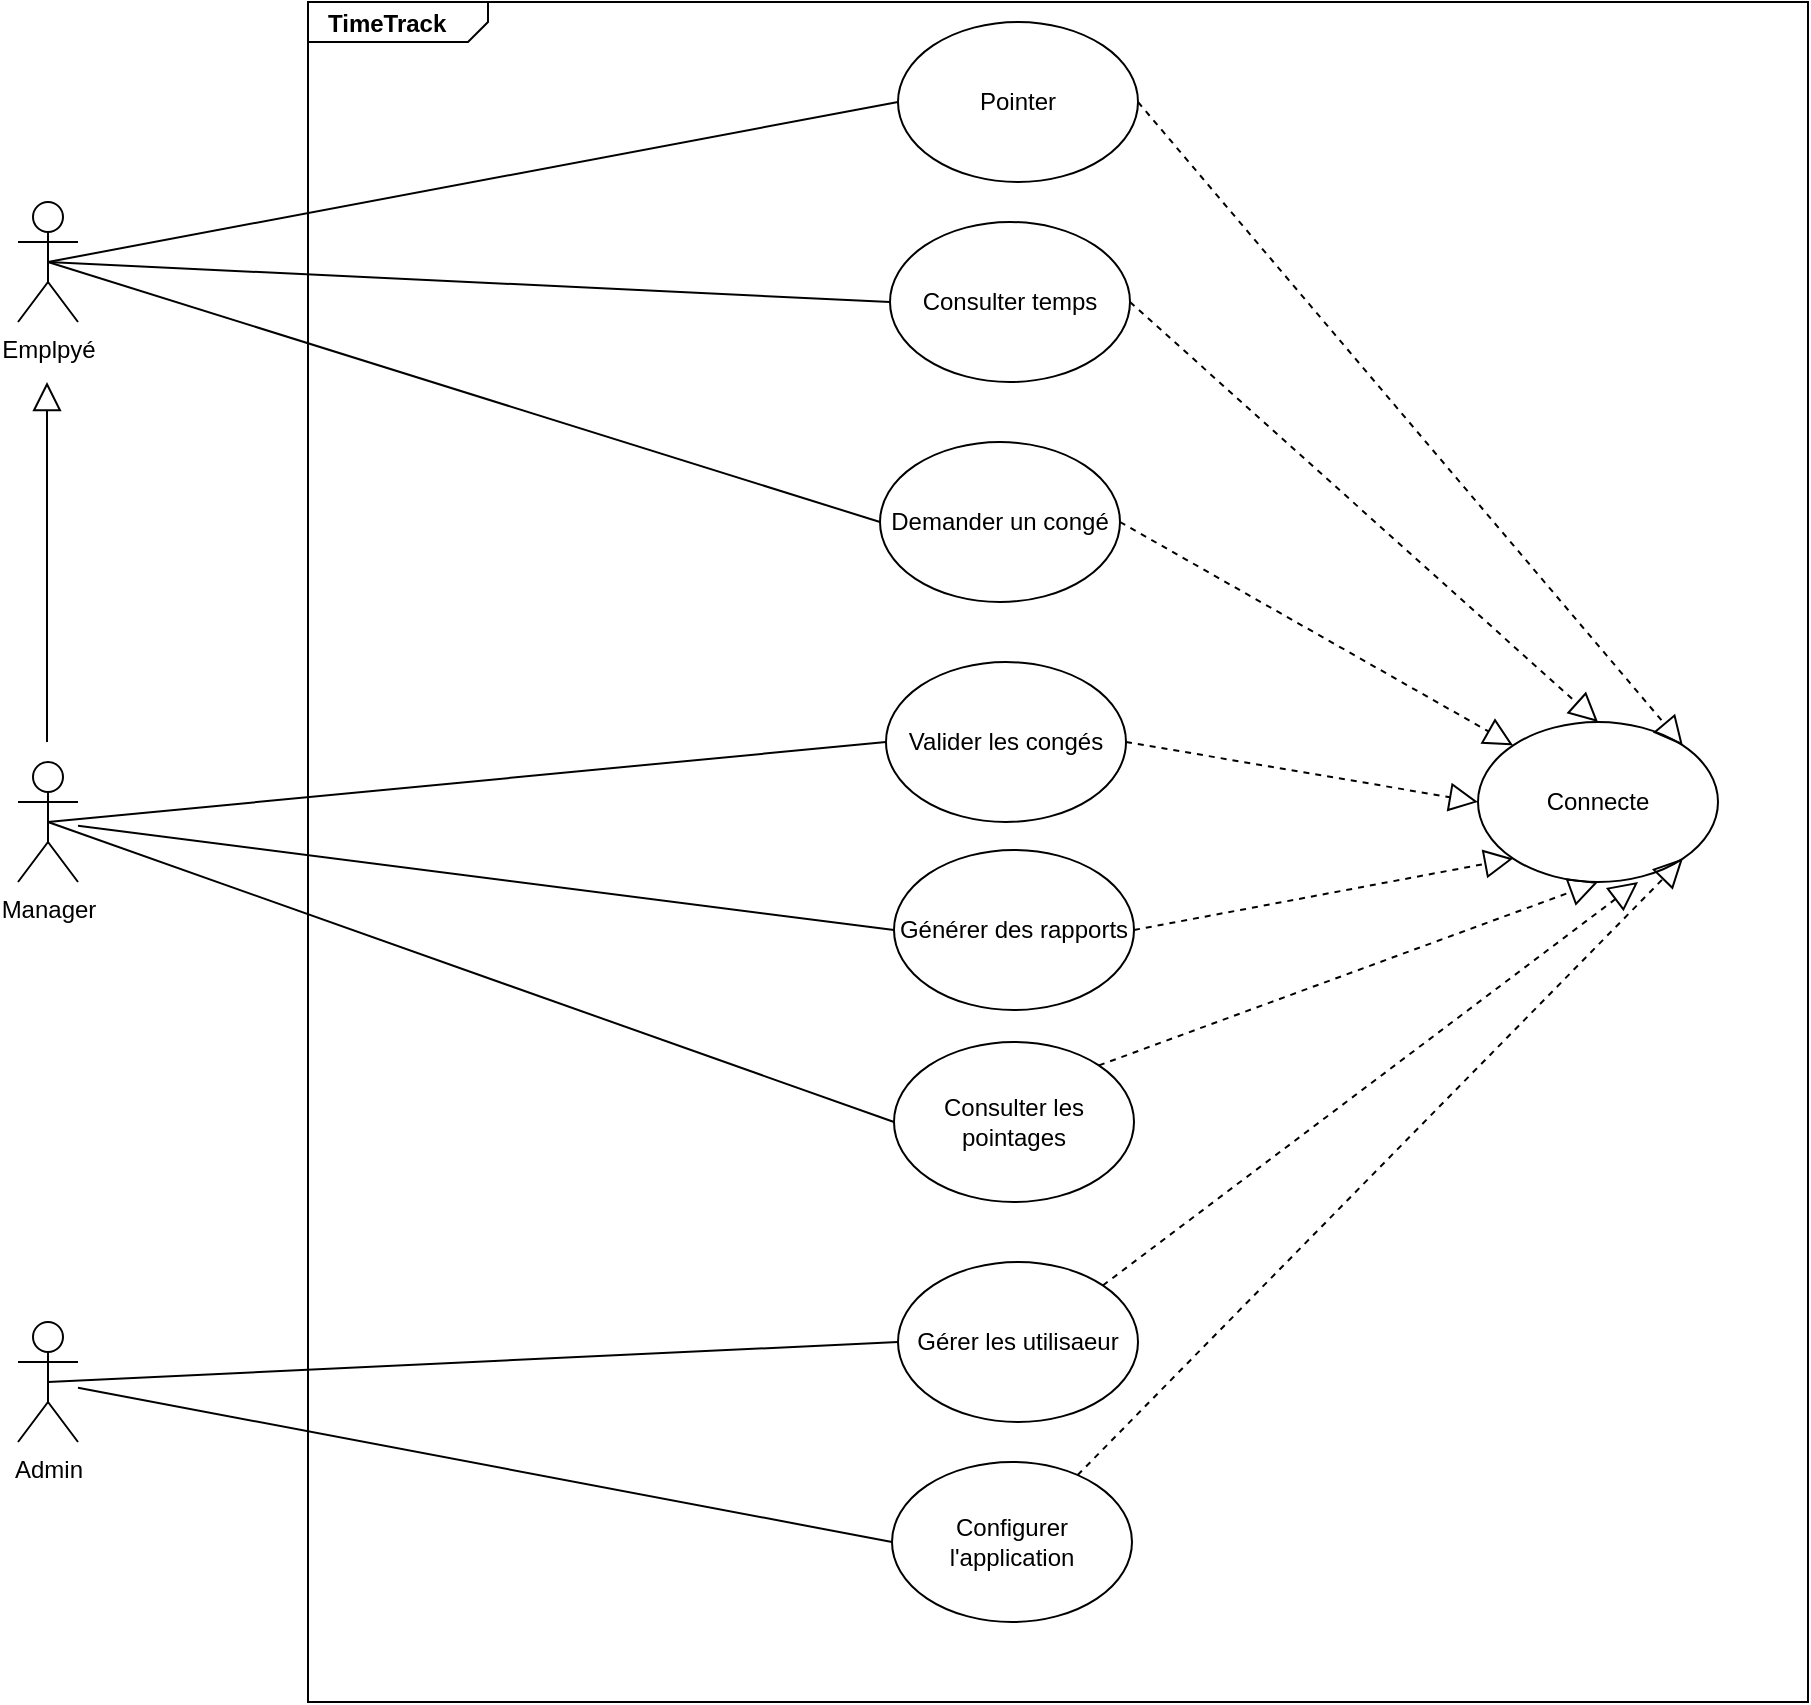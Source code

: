 <mxfile version="20.3.0" type="device" pages="4"><diagram id="vjiPyoaeneMyt9vW1hoe" name="USE CASE"><mxGraphModel dx="1022" dy="1225" grid="1" gridSize="10" guides="1" tooltips="1" connect="1" arrows="1" fold="1" page="1" pageScale="1" pageWidth="827" pageHeight="1169" math="0" shadow="0"><root><mxCell id="0"/><mxCell id="1" parent="0"/><mxCell id="97TztWOHQcKcEhpWSRUz-1" value="Admin" style="shape=umlActor;verticalLabelPosition=bottom;verticalAlign=top;html=1;outlineConnect=0;" parent="1" vertex="1"><mxGeometry x="330" y="700" width="30" height="60" as="geometry"/></mxCell><mxCell id="97TztWOHQcKcEhpWSRUz-2" value="Manager" style="shape=umlActor;verticalLabelPosition=bottom;verticalAlign=top;html=1;outlineConnect=0;" parent="1" vertex="1"><mxGeometry x="330" y="420" width="30" height="60" as="geometry"/></mxCell><mxCell id="97TztWOHQcKcEhpWSRUz-3" value="Emplpyé" style="shape=umlActor;verticalLabelPosition=bottom;verticalAlign=top;html=1;outlineConnect=0;" parent="1" vertex="1"><mxGeometry x="330" y="140" width="30" height="60" as="geometry"/></mxCell><mxCell id="97TztWOHQcKcEhpWSRUz-9" value="&lt;p style=&quot;margin: 0px ; margin-top: 4px ; margin-left: 10px ; text-align: left&quot;&gt;&lt;b&gt;TimeTrack&lt;/b&gt;&lt;/p&gt;" style="html=1;strokeWidth=1;shape=mxgraph.sysml.package;html=1;overflow=fill;whiteSpace=wrap;" parent="1" vertex="1"><mxGeometry x="475" y="40" width="750" height="850" as="geometry"/></mxCell><mxCell id="97TztWOHQcKcEhpWSRUz-19" value="Connecte" style="ellipse;whiteSpace=wrap;html=1;" parent="1" vertex="1"><mxGeometry x="1060" y="400" width="120" height="80" as="geometry"/></mxCell><mxCell id="97TztWOHQcKcEhpWSRUz-20" value="Valider les congés" style="ellipse;whiteSpace=wrap;html=1;" parent="1" vertex="1"><mxGeometry x="764" y="370" width="120" height="80" as="geometry"/></mxCell><mxCell id="97TztWOHQcKcEhpWSRUz-21" value="Demander un congé" style="ellipse;whiteSpace=wrap;html=1;" parent="1" vertex="1"><mxGeometry x="761" y="260" width="120" height="80" as="geometry"/></mxCell><mxCell id="97TztWOHQcKcEhpWSRUz-22" value="Consulter temps" style="ellipse;whiteSpace=wrap;html=1;" parent="1" vertex="1"><mxGeometry x="766" y="150" width="120" height="80" as="geometry"/></mxCell><mxCell id="97TztWOHQcKcEhpWSRUz-23" value="Pointer" style="ellipse;whiteSpace=wrap;html=1;" parent="1" vertex="1"><mxGeometry x="770" y="50" width="120" height="80" as="geometry"/></mxCell><mxCell id="97TztWOHQcKcEhpWSRUz-24" value="Gérer les utilisaeur" style="ellipse;whiteSpace=wrap;html=1;" parent="1" vertex="1"><mxGeometry x="770" y="670" width="120" height="80" as="geometry"/></mxCell><mxCell id="97TztWOHQcKcEhpWSRUz-25" value="Consulter les pointages" style="ellipse;whiteSpace=wrap;html=1;" parent="1" vertex="1"><mxGeometry x="768" y="560" width="120" height="80" as="geometry"/></mxCell><mxCell id="97TztWOHQcKcEhpWSRUz-26" value="Générer des rapports" style="ellipse;whiteSpace=wrap;html=1;" parent="1" vertex="1"><mxGeometry x="768" y="464" width="120" height="80" as="geometry"/></mxCell><mxCell id="97TztWOHQcKcEhpWSRUz-27" value="Configurer l'application" style="ellipse;whiteSpace=wrap;html=1;" parent="1" vertex="1"><mxGeometry x="767" y="770" width="120" height="80" as="geometry"/></mxCell><mxCell id="97TztWOHQcKcEhpWSRUz-28" value="" style="endArrow=block;dashed=1;endFill=0;endSize=12;html=1;rounded=0;exitX=1;exitY=0.5;exitDx=0;exitDy=0;entryX=1;entryY=0;entryDx=0;entryDy=0;" parent="1" source="97TztWOHQcKcEhpWSRUz-23" target="97TztWOHQcKcEhpWSRUz-19" edge="1"><mxGeometry width="160" relative="1" as="geometry"><mxPoint x="980" y="220" as="sourcePoint"/><mxPoint x="1140" y="220" as="targetPoint"/></mxGeometry></mxCell><mxCell id="97TztWOHQcKcEhpWSRUz-29" value="" style="endArrow=block;dashed=1;endFill=0;endSize=12;html=1;rounded=0;exitX=1;exitY=0.5;exitDx=0;exitDy=0;entryX=0.5;entryY=0;entryDx=0;entryDy=0;" parent="1" source="97TztWOHQcKcEhpWSRUz-22" target="97TztWOHQcKcEhpWSRUz-19" edge="1"><mxGeometry width="160" relative="1" as="geometry"><mxPoint x="900" y="190" as="sourcePoint"/><mxPoint x="1130" y="500" as="targetPoint"/></mxGeometry></mxCell><mxCell id="97TztWOHQcKcEhpWSRUz-30" value="" style="endArrow=block;dashed=1;endFill=0;endSize=12;html=1;rounded=0;exitX=1;exitY=0.5;exitDx=0;exitDy=0;entryX=0;entryY=0;entryDx=0;entryDy=0;" parent="1" source="97TztWOHQcKcEhpWSRUz-21" target="97TztWOHQcKcEhpWSRUz-19" edge="1"><mxGeometry width="160" relative="1" as="geometry"><mxPoint x="910" y="390" as="sourcePoint"/><mxPoint x="1101.574" y="611.716" as="targetPoint"/></mxGeometry></mxCell><mxCell id="97TztWOHQcKcEhpWSRUz-31" value="" style="endArrow=block;dashed=1;endFill=0;endSize=12;html=1;rounded=0;exitX=1;exitY=0.5;exitDx=0;exitDy=0;entryX=0;entryY=0.5;entryDx=0;entryDy=0;" parent="1" source="97TztWOHQcKcEhpWSRUz-20" target="97TztWOHQcKcEhpWSRUz-19" edge="1"><mxGeometry width="160" relative="1" as="geometry"><mxPoint x="950" y="480" as="sourcePoint"/><mxPoint x="1146.574" y="591.716" as="targetPoint"/></mxGeometry></mxCell><mxCell id="97TztWOHQcKcEhpWSRUz-32" value="" style="endArrow=block;dashed=1;endFill=0;endSize=12;html=1;rounded=0;exitX=1;exitY=0.5;exitDx=0;exitDy=0;entryX=0;entryY=1;entryDx=0;entryDy=0;" parent="1" source="97TztWOHQcKcEhpWSRUz-26" target="97TztWOHQcKcEhpWSRUz-19" edge="1"><mxGeometry width="160" relative="1" as="geometry"><mxPoint x="930" y="510" as="sourcePoint"/><mxPoint x="1106" y="540" as="targetPoint"/></mxGeometry></mxCell><mxCell id="97TztWOHQcKcEhpWSRUz-33" value="" style="endArrow=block;dashed=1;endFill=0;endSize=12;html=1;rounded=0;exitX=1;exitY=0;exitDx=0;exitDy=0;entryX=0.5;entryY=1;entryDx=0;entryDy=0;" parent="1" source="97TztWOHQcKcEhpWSRUz-25" target="97TztWOHQcKcEhpWSRUz-19" edge="1"><mxGeometry width="160" relative="1" as="geometry"><mxPoint x="950" y="579.72" as="sourcePoint"/><mxPoint x="1139.574" y="544.004" as="targetPoint"/></mxGeometry></mxCell><mxCell id="97TztWOHQcKcEhpWSRUz-34" value="" style="endArrow=block;dashed=1;endFill=0;endSize=12;html=1;rounded=0;exitX=1;exitY=0;exitDx=0;exitDy=0;entryX=0.667;entryY=1;entryDx=0;entryDy=0;entryPerimeter=0;" parent="1" source="97TztWOHQcKcEhpWSRUz-24" target="97TztWOHQcKcEhpWSRUz-19" edge="1"><mxGeometry width="160" relative="1" as="geometry"><mxPoint x="930.426" y="651.716" as="sourcePoint"/><mxPoint x="1180" y="560" as="targetPoint"/></mxGeometry></mxCell><mxCell id="97TztWOHQcKcEhpWSRUz-35" value="" style="endArrow=block;dashed=1;endFill=0;endSize=12;html=1;rounded=0;entryX=1;entryY=1;entryDx=0;entryDy=0;" parent="1" source="97TztWOHQcKcEhpWSRUz-27" target="97TztWOHQcKcEhpWSRUz-19" edge="1"><mxGeometry width="160" relative="1" as="geometry"><mxPoint x="939.996" y="769.996" as="sourcePoint"/><mxPoint x="1207.61" y="568.28" as="targetPoint"/></mxGeometry></mxCell><mxCell id="97TztWOHQcKcEhpWSRUz-36" value="" style="endArrow=none;html=1;rounded=0;entryX=0;entryY=0.5;entryDx=0;entryDy=0;exitX=0.5;exitY=0.5;exitDx=0;exitDy=0;exitPerimeter=0;" parent="1" source="97TztWOHQcKcEhpWSRUz-3" target="97TztWOHQcKcEhpWSRUz-23" edge="1"><mxGeometry width="50" height="50" relative="1" as="geometry"><mxPoint x="580" y="190" as="sourcePoint"/><mxPoint x="630" y="140" as="targetPoint"/></mxGeometry></mxCell><mxCell id="97TztWOHQcKcEhpWSRUz-38" value="" style="endArrow=none;html=1;rounded=0;entryX=0;entryY=0.5;entryDx=0;entryDy=0;exitX=0.5;exitY=0.5;exitDx=0;exitDy=0;exitPerimeter=0;" parent="1" source="97TztWOHQcKcEhpWSRUz-3" target="97TztWOHQcKcEhpWSRUz-22" edge="1"><mxGeometry width="50" height="50" relative="1" as="geometry"><mxPoint x="300" y="270" as="sourcePoint"/><mxPoint x="725" y="190" as="targetPoint"/></mxGeometry></mxCell><mxCell id="97TztWOHQcKcEhpWSRUz-39" value="" style="endArrow=none;html=1;rounded=0;entryX=0;entryY=0.5;entryDx=0;entryDy=0;exitX=0.5;exitY=0.5;exitDx=0;exitDy=0;exitPerimeter=0;" parent="1" source="97TztWOHQcKcEhpWSRUz-3" target="97TztWOHQcKcEhpWSRUz-21" edge="1"><mxGeometry width="50" height="50" relative="1" as="geometry"><mxPoint x="330" y="270" as="sourcePoint"/><mxPoint x="751" y="290" as="targetPoint"/></mxGeometry></mxCell><mxCell id="97TztWOHQcKcEhpWSRUz-40" value="" style="endArrow=none;html=1;rounded=0;entryX=0;entryY=0.5;entryDx=0;entryDy=0;exitX=0.5;exitY=0.5;exitDx=0;exitDy=0;exitPerimeter=0;" parent="1" source="97TztWOHQcKcEhpWSRUz-2" target="97TztWOHQcKcEhpWSRUz-20" edge="1"><mxGeometry width="50" height="50" relative="1" as="geometry"><mxPoint x="330" y="280" as="sourcePoint"/><mxPoint x="746" y="410" as="targetPoint"/></mxGeometry></mxCell><mxCell id="97TztWOHQcKcEhpWSRUz-41" value="" style="endArrow=none;html=1;rounded=0;entryX=0;entryY=0.5;entryDx=0;entryDy=0;" parent="1" source="97TztWOHQcKcEhpWSRUz-2" target="97TztWOHQcKcEhpWSRUz-26" edge="1"><mxGeometry width="50" height="50" relative="1" as="geometry"><mxPoint x="320" y="560" as="sourcePoint"/><mxPoint x="739" y="520" as="targetPoint"/></mxGeometry></mxCell><mxCell id="97TztWOHQcKcEhpWSRUz-42" value="" style="endArrow=none;html=1;rounded=0;entryX=0;entryY=0.5;entryDx=0;entryDy=0;exitX=0.5;exitY=0.5;exitDx=0;exitDy=0;exitPerimeter=0;" parent="1" source="97TztWOHQcKcEhpWSRUz-2" target="97TztWOHQcKcEhpWSRUz-25" edge="1"><mxGeometry width="50" height="50" relative="1" as="geometry"><mxPoint x="290" y="540.005" as="sourcePoint"/><mxPoint x="698" y="592.09" as="targetPoint"/></mxGeometry></mxCell><mxCell id="97TztWOHQcKcEhpWSRUz-43" value="" style="endArrow=none;html=1;rounded=0;entryX=0;entryY=0.5;entryDx=0;entryDy=0;exitX=0.5;exitY=0.5;exitDx=0;exitDy=0;exitPerimeter=0;" parent="1" source="97TztWOHQcKcEhpWSRUz-1" target="97TztWOHQcKcEhpWSRUz-24" edge="1"><mxGeometry width="50" height="50" relative="1" as="geometry"><mxPoint x="280" y="550" as="sourcePoint"/><mxPoint x="703" y="700" as="targetPoint"/></mxGeometry></mxCell><mxCell id="97TztWOHQcKcEhpWSRUz-44" value="" style="endArrow=none;html=1;rounded=0;entryX=0;entryY=0.5;entryDx=0;entryDy=0;" parent="1" source="97TztWOHQcKcEhpWSRUz-1" target="97TztWOHQcKcEhpWSRUz-27" edge="1"><mxGeometry width="50" height="50" relative="1" as="geometry"><mxPoint x="320" y="820" as="sourcePoint"/><mxPoint x="745" y="800" as="targetPoint"/></mxGeometry></mxCell><mxCell id="97TztWOHQcKcEhpWSRUz-45" value="" style="edgeStyle=none;html=1;endArrow=block;endFill=0;endSize=12;verticalAlign=bottom;rounded=0;" parent="1" edge="1"><mxGeometry width="160" relative="1" as="geometry"><mxPoint x="344.5" y="410" as="sourcePoint"/><mxPoint x="344.5" y="230.0" as="targetPoint"/></mxGeometry></mxCell></root></mxGraphModel></diagram><diagram id="hq_vIbhXLZ-NtEf2PbMJ" name="DC"><mxGraphModel dx="1022" dy="1225" grid="1" gridSize="10" guides="1" tooltips="1" connect="1" arrows="1" fold="1" page="1" pageScale="1" pageWidth="827" pageHeight="1169" math="0" shadow="0"><root><mxCell id="0"/><mxCell id="1" parent="0"/><mxCell id="gli6BmNLVOGp4hfrbVQ2-1" value="Utilsateur" style="swimlane;fontStyle=1;align=center;verticalAlign=top;childLayout=stackLayout;horizontal=1;startSize=26;horizontalStack=0;resizeParent=1;resizeParentMax=0;resizeLast=0;collapsible=1;marginBottom=0;" parent="1" vertex="1"><mxGeometry x="70" y="19" width="520" height="140" as="geometry"/></mxCell><mxCell id="gli6BmNLVOGp4hfrbVQ2-2" value="+ id: int&#10;+ nom: String&#10;+ email: String&#10;+ role: String&#10;&#10;    " style="text;strokeColor=none;fillColor=none;align=left;verticalAlign=top;spacingLeft=4;spacingRight=4;overflow=hidden;rotatable=0;points=[[0,0.5],[1,0.5]];portConstraint=eastwest;" parent="gli6BmNLVOGp4hfrbVQ2-1" vertex="1"><mxGeometry y="26" width="520" height="64" as="geometry"/></mxCell><mxCell id="gli6BmNLVOGp4hfrbVQ2-3" value="" style="line;strokeWidth=1;fillColor=none;align=left;verticalAlign=middle;spacingTop=-1;spacingLeft=3;spacingRight=3;rotatable=0;labelPosition=right;points=[];portConstraint=eastwest;strokeColor=inherit;" parent="gli6BmNLVOGp4hfrbVQ2-1" vertex="1"><mxGeometry y="90" width="520" height="8" as="geometry"/></mxCell><mxCell id="gli6BmNLVOGp4hfrbVQ2-4" value="+ seConnecter()&#10;+ seDéconnecter()" style="text;strokeColor=none;fillColor=none;align=left;verticalAlign=top;spacingLeft=4;spacingRight=4;overflow=hidden;rotatable=0;points=[[0,0.5],[1,0.5]];portConstraint=eastwest;" parent="gli6BmNLVOGp4hfrbVQ2-1" vertex="1"><mxGeometry y="98" width="520" height="42" as="geometry"/></mxCell><mxCell id="gli6BmNLVOGp4hfrbVQ2-5" value="Administrateur" style="swimlane;fontStyle=1;align=center;verticalAlign=top;childLayout=stackLayout;horizontal=1;startSize=26;horizontalStack=0;resizeParent=1;resizeParentMax=0;resizeLast=0;collapsible=1;marginBottom=0;" parent="1" vertex="1"><mxGeometry x="650" y="280" width="160" height="120" as="geometry"/></mxCell><mxCell id="gli6BmNLVOGp4hfrbVQ2-6" value="+ " style="text;strokeColor=none;fillColor=none;align=left;verticalAlign=top;spacingLeft=4;spacingRight=4;overflow=hidden;rotatable=0;points=[[0,0.5],[1,0.5]];portConstraint=eastwest;" parent="gli6BmNLVOGp4hfrbVQ2-5" vertex="1"><mxGeometry y="26" width="160" height="26" as="geometry"/></mxCell><mxCell id="gli6BmNLVOGp4hfrbVQ2-7" value="" style="line;strokeWidth=1;fillColor=none;align=left;verticalAlign=middle;spacingTop=-1;spacingLeft=3;spacingRight=3;rotatable=0;labelPosition=right;points=[];portConstraint=eastwest;strokeColor=inherit;" parent="gli6BmNLVOGp4hfrbVQ2-5" vertex="1"><mxGeometry y="52" width="160" height="8" as="geometry"/></mxCell><mxCell id="gli6BmNLVOGp4hfrbVQ2-8" value="+ gérerUtilisateurs()&#10;+ configurerApplication()" style="text;strokeColor=none;fillColor=none;align=left;verticalAlign=top;spacingLeft=4;spacingRight=4;overflow=hidden;rotatable=0;points=[[0,0.5],[1,0.5]];portConstraint=eastwest;" parent="gli6BmNLVOGp4hfrbVQ2-5" vertex="1"><mxGeometry y="60" width="160" height="60" as="geometry"/></mxCell><mxCell id="gli6BmNLVOGp4hfrbVQ2-9" value="Manager" style="swimlane;fontStyle=1;align=center;verticalAlign=top;childLayout=stackLayout;horizontal=1;startSize=26;horizontalStack=0;resizeParent=1;resizeParentMax=0;resizeLast=0;collapsible=1;marginBottom=0;" parent="1" vertex="1"><mxGeometry x="370" y="274" width="160" height="126" as="geometry"/></mxCell><mxCell id="gli6BmNLVOGp4hfrbVQ2-10" value="+ " style="text;strokeColor=none;fillColor=none;align=left;verticalAlign=top;spacingLeft=4;spacingRight=4;overflow=hidden;rotatable=0;points=[[0,0.5],[1,0.5]];portConstraint=eastwest;" parent="gli6BmNLVOGp4hfrbVQ2-9" vertex="1"><mxGeometry y="26" width="160" height="24" as="geometry"/></mxCell><mxCell id="gli6BmNLVOGp4hfrbVQ2-11" value="" style="line;strokeWidth=1;fillColor=none;align=left;verticalAlign=middle;spacingTop=-1;spacingLeft=3;spacingRight=3;rotatable=0;labelPosition=right;points=[];portConstraint=eastwest;strokeColor=inherit;" parent="gli6BmNLVOGp4hfrbVQ2-9" vertex="1"><mxGeometry y="50" width="160" height="8" as="geometry"/></mxCell><mxCell id="gli6BmNLVOGp4hfrbVQ2-12" value="+ validerCongé()&#10;+ consulterPointages()" style="text;strokeColor=none;fillColor=none;align=left;verticalAlign=top;spacingLeft=4;spacingRight=4;overflow=hidden;rotatable=0;points=[[0,0.5],[1,0.5]];portConstraint=eastwest;" parent="gli6BmNLVOGp4hfrbVQ2-9" vertex="1"><mxGeometry y="58" width="160" height="68" as="geometry"/></mxCell><mxCell id="gli6BmNLVOGp4hfrbVQ2-13" value="Employé" style="swimlane;fontStyle=1;align=center;verticalAlign=top;childLayout=stackLayout;horizontal=1;startSize=26;horizontalStack=0;resizeParent=1;resizeParentMax=0;resizeLast=0;collapsible=1;marginBottom=0;" parent="1" vertex="1"><mxGeometry x="50" y="280" width="160" height="120" as="geometry"/></mxCell><mxCell id="gli6BmNLVOGp4hfrbVQ2-14" value="+ matricule: String" style="text;strokeColor=none;fillColor=none;align=left;verticalAlign=top;spacingLeft=4;spacingRight=4;overflow=hidden;rotatable=0;points=[[0,0.5],[1,0.5]];portConstraint=eastwest;" parent="gli6BmNLVOGp4hfrbVQ2-13" vertex="1"><mxGeometry y="26" width="160" height="26" as="geometry"/></mxCell><mxCell id="gli6BmNLVOGp4hfrbVQ2-15" value="" style="line;strokeWidth=1;fillColor=none;align=left;verticalAlign=middle;spacingTop=-1;spacingLeft=3;spacingRight=3;rotatable=0;labelPosition=right;points=[];portConstraint=eastwest;strokeColor=inherit;" parent="gli6BmNLVOGp4hfrbVQ2-13" vertex="1"><mxGeometry y="52" width="160" height="8" as="geometry"/></mxCell><mxCell id="gli6BmNLVOGp4hfrbVQ2-16" value="+ pointer()&#10;+ consulterTempsDeTravail()&#10;+ demanderCongé()" style="text;strokeColor=none;fillColor=none;align=left;verticalAlign=top;spacingLeft=4;spacingRight=4;overflow=hidden;rotatable=0;points=[[0,0.5],[1,0.5]];portConstraint=eastwest;" parent="gli6BmNLVOGp4hfrbVQ2-13" vertex="1"><mxGeometry y="60" width="160" height="60" as="geometry"/></mxCell><mxCell id="gli6BmNLVOGp4hfrbVQ2-17" value="Pointage" style="swimlane;fontStyle=1;align=center;verticalAlign=top;childLayout=stackLayout;horizontal=1;startSize=26;horizontalStack=0;resizeParent=1;resizeParentMax=0;resizeLast=0;collapsible=1;marginBottom=0;" parent="1" vertex="1"><mxGeometry x="220" y="510" width="160" height="124" as="geometry"/></mxCell><mxCell id="gli6BmNLVOGp4hfrbVQ2-18" value="+ id: int&#10;+ date: date&#10;+ heure: time&#10;+ utilisateur_id: int&#10;" style="text;strokeColor=none;fillColor=none;align=left;verticalAlign=top;spacingLeft=4;spacingRight=4;overflow=hidden;rotatable=0;points=[[0,0.5],[1,0.5]];portConstraint=eastwest;" parent="gli6BmNLVOGp4hfrbVQ2-17" vertex="1"><mxGeometry y="26" width="160" height="64" as="geometry"/></mxCell><mxCell id="gli6BmNLVOGp4hfrbVQ2-19" value="" style="line;strokeWidth=1;fillColor=none;align=left;verticalAlign=middle;spacingTop=-1;spacingLeft=3;spacingRight=3;rotatable=0;labelPosition=right;points=[];portConstraint=eastwest;strokeColor=inherit;" parent="gli6BmNLVOGp4hfrbVQ2-17" vertex="1"><mxGeometry y="90" width="160" height="8" as="geometry"/></mxCell><mxCell id="gli6BmNLVOGp4hfrbVQ2-20" value="+ enregistrerPointage()" style="text;strokeColor=none;fillColor=none;align=left;verticalAlign=top;spacingLeft=4;spacingRight=4;overflow=hidden;rotatable=0;points=[[0,0.5],[1,0.5]];portConstraint=eastwest;" parent="gli6BmNLVOGp4hfrbVQ2-17" vertex="1"><mxGeometry y="98" width="160" height="26" as="geometry"/></mxCell><mxCell id="gli6BmNLVOGp4hfrbVQ2-21" value="Congé" style="swimlane;fontStyle=1;align=center;verticalAlign=top;childLayout=stackLayout;horizontal=1;startSize=26;horizontalStack=0;resizeParent=1;resizeParentMax=0;resizeLast=0;collapsible=1;marginBottom=0;" parent="1" vertex="1"><mxGeometry x="470" y="520" width="160" height="160" as="geometry"/></mxCell><mxCell id="gli6BmNLVOGp4hfrbVQ2-22" value="+ id: int&#10;+ dateDébut: date&#10;+ dateFin: date&#10;+ statut: String&#10;+ utilisateur_id: int" style="text;strokeColor=none;fillColor=none;align=left;verticalAlign=top;spacingLeft=4;spacingRight=4;overflow=hidden;rotatable=0;points=[[0,0.5],[1,0.5]];portConstraint=eastwest;" parent="gli6BmNLVOGp4hfrbVQ2-21" vertex="1"><mxGeometry y="26" width="160" height="84" as="geometry"/></mxCell><mxCell id="gli6BmNLVOGp4hfrbVQ2-23" value="" style="line;strokeWidth=1;fillColor=none;align=left;verticalAlign=middle;spacingTop=-1;spacingLeft=3;spacingRight=3;rotatable=0;labelPosition=right;points=[];portConstraint=eastwest;strokeColor=inherit;" parent="gli6BmNLVOGp4hfrbVQ2-21" vertex="1"><mxGeometry y="110" width="160" height="8" as="geometry"/></mxCell><mxCell id="gli6BmNLVOGp4hfrbVQ2-24" value="+ demanderCongé()&#10;+ validerCongé()&#10;" style="text;strokeColor=none;fillColor=none;align=left;verticalAlign=top;spacingLeft=4;spacingRight=4;overflow=hidden;rotatable=0;points=[[0,0.5],[1,0.5]];portConstraint=eastwest;" parent="gli6BmNLVOGp4hfrbVQ2-21" vertex="1"><mxGeometry y="118" width="160" height="42" as="geometry"/></mxCell><mxCell id="gli6BmNLVOGp4hfrbVQ2-27" value="" style="endArrow=block;endSize=16;endFill=0;html=1;rounded=0;" parent="1" edge="1"><mxGeometry width="160" relative="1" as="geometry"><mxPoint x="210" y="920" as="sourcePoint"/><mxPoint x="370" y="920" as="targetPoint"/><Array as="points"><mxPoint x="290" y="920"/></Array></mxGeometry></mxCell><mxCell id="gli6BmNLVOGp4hfrbVQ2-28" value="" style="endArrow=block;endSize=16;endFill=0;html=1;rounded=0;entryX=0.096;entryY=1.048;entryDx=0;entryDy=0;entryPerimeter=0;" parent="1" target="gli6BmNLVOGp4hfrbVQ2-4" edge="1"><mxGeometry width="160" relative="1" as="geometry"><mxPoint x="120" y="280" as="sourcePoint"/><mxPoint x="310" y="220" as="targetPoint"/><Array as="points"/></mxGeometry></mxCell><mxCell id="gli6BmNLVOGp4hfrbVQ2-31" value="" style="endArrow=none;html=1;rounded=0;exitX=0.443;exitY=1.081;exitDx=0;exitDy=0;exitPerimeter=0;entryX=-0.005;entryY=0.086;entryDx=0;entryDy=0;entryPerimeter=0;" parent="1" source="gli6BmNLVOGp4hfrbVQ2-16" target="gli6BmNLVOGp4hfrbVQ2-17" edge="1"><mxGeometry width="50" height="50" relative="1" as="geometry"><mxPoint x="250" y="650" as="sourcePoint"/><mxPoint x="800" y="480" as="targetPoint"/><Array as="points"><mxPoint x="120" y="480"/><mxPoint x="120" y="520"/></Array></mxGeometry></mxCell><mxCell id="QIAEcnsFPmPop4PeDBbs-1" value="1..*" style="text;html=1;align=center;verticalAlign=middle;resizable=0;points=[];autosize=1;strokeColor=none;fillColor=none;" parent="1" vertex="1"><mxGeometry x="180" y="525" width="40" height="30" as="geometry"/></mxCell><mxCell id="QIAEcnsFPmPop4PeDBbs-2" value="1..*" style="text;html=1;align=center;verticalAlign=middle;resizable=0;points=[];autosize=1;strokeColor=none;fillColor=none;rotation=90;" parent="1" vertex="1"><mxGeometry x="269" y="470" width="40" height="30" as="geometry"/></mxCell><mxCell id="QIAEcnsFPmPop4PeDBbs-5" value="" style="endArrow=none;html=1;rounded=0;entryX=0.031;entryY=1;entryDx=0;entryDy=0;entryPerimeter=0;" parent="1" target="gli6BmNLVOGp4hfrbVQ2-24" edge="1"><mxGeometry width="50" height="50" relative="1" as="geometry"><mxPoint x="80" y="400" as="sourcePoint"/><mxPoint x="225" y="710" as="targetPoint"/><Array as="points"><mxPoint x="80" y="680"/></Array></mxGeometry></mxCell><mxCell id="QIAEcnsFPmPop4PeDBbs-6" value="1..*" style="text;html=1;align=center;verticalAlign=middle;resizable=0;points=[];autosize=1;strokeColor=none;fillColor=none;" parent="1" vertex="1"><mxGeometry x="430" y="645" width="40" height="30" as="geometry"/></mxCell><mxCell id="QIAEcnsFPmPop4PeDBbs-7" value="1...*" style="text;html=1;align=center;verticalAlign=middle;resizable=0;points=[];autosize=1;strokeColor=none;fillColor=none;rotation=90;" parent="1" vertex="1"><mxGeometry x="560" y="485" width="40" height="30" as="geometry"/></mxCell><mxCell id="Ntyocedxekx24FrTILnj-1" value="" style="endArrow=block;endSize=16;endFill=0;html=1;rounded=0;entryX=1;entryY=0.5;entryDx=0;entryDy=0;exitX=-0.019;exitY=0.833;exitDx=0;exitDy=0;exitPerimeter=0;" parent="1" source="gli6BmNLVOGp4hfrbVQ2-10" target="gli6BmNLVOGp4hfrbVQ2-14" edge="1"><mxGeometry width="160" relative="1" as="geometry"><mxPoint x="300" y="190" as="sourcePoint"/><mxPoint x="460" y="190" as="targetPoint"/><Array as="points"/></mxGeometry></mxCell><mxCell id="Ntyocedxekx24FrTILnj-2" value="" style="endArrow=none;html=1;rounded=0;exitX=0.369;exitY=-0.016;exitDx=0;exitDy=0;exitPerimeter=0;entryX=-0.012;entryY=0.412;entryDx=0;entryDy=0;entryPerimeter=0;" parent="1" source="gli6BmNLVOGp4hfrbVQ2-17" target="gli6BmNLVOGp4hfrbVQ2-12" edge="1"><mxGeometry width="50" height="50" relative="1" as="geometry"><mxPoint x="270" y="410" as="sourcePoint"/><mxPoint x="320" y="360" as="targetPoint"/><Array as="points"><mxPoint x="279" y="360"/></Array></mxGeometry></mxCell><mxCell id="Ntyocedxekx24FrTILnj-3" value="" style="endArrow=none;html=1;rounded=0;" parent="1" edge="1"><mxGeometry width="50" height="50" relative="1" as="geometry"><mxPoint x="260" y="870" as="sourcePoint"/><mxPoint x="310" y="820" as="targetPoint"/></mxGeometry></mxCell><mxCell id="Ntyocedxekx24FrTILnj-4" value="" style="endArrow=none;html=1;rounded=0;exitX=0.563;exitY=0.006;exitDx=0;exitDy=0;exitPerimeter=0;" parent="1" source="gli6BmNLVOGp4hfrbVQ2-21" edge="1"><mxGeometry width="50" height="50" relative="1" as="geometry"><mxPoint x="530" y="450" as="sourcePoint"/><mxPoint x="530" y="360" as="targetPoint"/><Array as="points"><mxPoint x="560" y="360"/></Array></mxGeometry></mxCell><mxCell id="33PHJLDedtFZcFHTzbPE-1" value="" style="endArrow=block;endSize=16;endFill=0;html=1;rounded=0;exitX=0.431;exitY=-0.025;exitDx=0;exitDy=0;exitPerimeter=0;entryX=1.004;entryY=0.25;entryDx=0;entryDy=0;entryPerimeter=0;" edge="1" parent="1" source="gli6BmNLVOGp4hfrbVQ2-5" target="gli6BmNLVOGp4hfrbVQ2-2"><mxGeometry width="160" relative="1" as="geometry"><mxPoint x="640" y="60" as="sourcePoint"/><mxPoint x="800" y="60" as="targetPoint"/><Array as="points"><mxPoint x="720" y="60"/></Array></mxGeometry></mxCell></root></mxGraphModel></diagram><diagram id="xZSSq-FIU74kcYx48qcg" name="DS  Pointer Employé"><mxGraphModel dx="1133" dy="1225" grid="1" gridSize="10" guides="1" tooltips="1" connect="1" arrows="1" fold="1" page="1" pageScale="1" pageWidth="827" pageHeight="1169" math="0" shadow="0"><root><mxCell id="0"/><mxCell id="1" parent="0"/><mxCell id="GyexIhA7ej6jFrLeJqbC-1" value="&lt;p style=&quot;margin: 0px ; margin-top: 4px ; margin-left: 10px ; text-align: left&quot;&gt;&lt;b&gt;TimeTrack&lt;/b&gt;&lt;/p&gt;" style="html=1;strokeWidth=1;shape=mxgraph.sysml.package;html=1;overflow=fill;whiteSpace=wrap;" vertex="1" parent="1"><mxGeometry x="130" y="70" width="1000" height="890" as="geometry"/></mxCell><mxCell id="VnzyzPcslWTp0wQdI8nD-1" value="&amp;lt;&amp;lt;system&amp;gt;&amp;gt;&lt;br&gt;TimeTrack" style="shape=umlLifeline;perimeter=lifelinePerimeter;whiteSpace=wrap;html=1;container=1;collapsible=0;recursiveResize=0;outlineConnect=0;" vertex="1" parent="1"><mxGeometry x="495" y="120" width="100" height="750" as="geometry"/></mxCell><mxCell id="GyexIhA7ej6jFrLeJqbC-12" value="" style="endArrow=block;html=1;shadow=0;sketch=0;endFill=1;" edge="1" parent="VnzyzPcslWTp0wQdI8nD-1" target="GyexIhA7ej6jFrLeJqbC-7"><mxGeometry width="50" height="50" relative="1" as="geometry"><mxPoint x="51.5" y="170" as="sourcePoint"/><mxPoint x="-205" y="170" as="targetPoint"/><Array as="points"><mxPoint x="-87" y="170"/></Array></mxGeometry></mxCell><mxCell id="GyexIhA7ej6jFrLeJqbC-13" value="Afficher UI" style="edgeLabel;html=1;align=center;verticalAlign=middle;resizable=0;points=[];" vertex="1" connectable="0" parent="GyexIhA7ej6jFrLeJqbC-12"><mxGeometry x="0.063" y="3" relative="1" as="geometry"><mxPoint x="7" y="-20" as="offset"/></mxGeometry></mxCell><mxCell id="GyexIhA7ej6jFrLeJqbC-7" value="&lt;font style=&quot;font-size: 9px;&quot;&gt;Emplyé&lt;/font&gt;" style="shape=umlLifeline;participant=umlActor;perimeter=lifelinePerimeter;whiteSpace=wrap;html=1;container=1;collapsible=0;recursiveResize=0;verticalAlign=top;spacingTop=36;outlineConnect=0;" vertex="1" parent="1"><mxGeometry x="270" y="120" width="30" height="750" as="geometry"/></mxCell><mxCell id="GyexIhA7ej6jFrLeJqbC-8" value="Base de données" style="shape=rect;html=1;whiteSpace=wrap;align=center;" vertex="1" parent="1"><mxGeometry x="729" y="120" width="140" height="40" as="geometry"/></mxCell><mxCell id="GyexIhA7ej6jFrLeJqbC-9" value="" style="edgeStyle=none;html=1;dashed=1;endArrow=none;align=center;verticalAlign=bottom;exitX=0.5;exitY=1;rounded=0;" edge="1" source="GyexIhA7ej6jFrLeJqbC-8" parent="1"><mxGeometry x="1" relative="1" as="geometry"><mxPoint x="800" y="880" as="targetPoint"/></mxGeometry></mxCell><mxCell id="GyexIhA7ej6jFrLeJqbC-10" value="" style="endArrow=block;html=1;shadow=0;sketch=0;endFill=1;" edge="1" parent="1" source="GyexIhA7ej6jFrLeJqbC-7" target="VnzyzPcslWTp0wQdI8nD-1"><mxGeometry width="50" height="50" relative="1" as="geometry"><mxPoint x="290" y="230" as="sourcePoint"/><mxPoint x="530" y="230" as="targetPoint"/><Array as="points"><mxPoint x="402.5" y="230"/></Array></mxGeometry></mxCell><mxCell id="GyexIhA7ej6jFrLeJqbC-11" value="Employé ouvre l'application&amp;nbsp;" style="edgeLabel;html=1;align=center;verticalAlign=middle;resizable=0;points=[];" vertex="1" connectable="0" parent="GyexIhA7ej6jFrLeJqbC-10"><mxGeometry x="0.063" y="3" relative="1" as="geometry"><mxPoint x="9" y="-13" as="offset"/></mxGeometry></mxCell><mxCell id="GyexIhA7ej6jFrLeJqbC-14" value="" style="endArrow=block;html=1;shadow=0;sketch=0;endFill=1;" edge="1" parent="1"><mxGeometry width="50" height="50" relative="1" as="geometry"><mxPoint x="285.667" y="353" as="sourcePoint"/><mxPoint x="545.5" y="353" as="targetPoint"/><Array as="points"><mxPoint x="403.5" y="353"/></Array></mxGeometry></mxCell><mxCell id="GyexIhA7ej6jFrLeJqbC-15" value="Clique &quot;Pointer&quot;" style="edgeLabel;html=1;align=center;verticalAlign=middle;resizable=0;points=[];" vertex="1" connectable="0" parent="GyexIhA7ej6jFrLeJqbC-14"><mxGeometry x="0.063" y="3" relative="1" as="geometry"><mxPoint x="9" y="-13" as="offset"/></mxGeometry></mxCell><mxCell id="GyexIhA7ej6jFrLeJqbC-16" value="" style="endArrow=block;html=1;shadow=0;sketch=0;endFill=1;" edge="1" parent="1" source="VnzyzPcslWTp0wQdI8nD-1" target="VnzyzPcslWTp0wQdI8nD-1"><mxGeometry width="50" height="50" relative="1" as="geometry"><mxPoint x="550" y="400" as="sourcePoint"/><mxPoint x="550" y="430" as="targetPoint"/><Array as="points"><mxPoint x="697.5" y="400"/><mxPoint x="697.5" y="430"/></Array></mxGeometry></mxCell><mxCell id="GyexIhA7ej6jFrLeJqbC-17" value="Requete POST" style="edgeLabel;html=1;align=center;verticalAlign=middle;resizable=0;points=[];" vertex="1" connectable="0" parent="GyexIhA7ej6jFrLeJqbC-16"><mxGeometry x="0.063" y="3" relative="1" as="geometry"><mxPoint x="9" y="-13" as="offset"/></mxGeometry></mxCell><mxCell id="GyexIhA7ej6jFrLeJqbC-18" value="" style="endArrow=block;html=1;shadow=0;sketch=0;endFill=1;" edge="1" parent="1" source="VnzyzPcslWTp0wQdI8nD-1"><mxGeometry width="50" height="50" relative="1" as="geometry"><mxPoint x="550" y="482" as="sourcePoint"/><mxPoint x="800" y="482" as="targetPoint"/><Array as="points"><mxPoint x="644.5" y="482"/></Array></mxGeometry></mxCell><mxCell id="GyexIhA7ej6jFrLeJqbC-19" value="Enregistrer pointage" style="edgeLabel;html=1;align=center;verticalAlign=middle;resizable=0;points=[];" vertex="1" connectable="0" parent="GyexIhA7ej6jFrLeJqbC-18"><mxGeometry x="0.063" y="3" relative="1" as="geometry"><mxPoint x="9" y="-13" as="offset"/></mxGeometry></mxCell><mxCell id="GyexIhA7ej6jFrLeJqbC-20" value="" style="endArrow=block;html=1;shadow=0;sketch=0;endFill=1;" edge="1" parent="1"><mxGeometry width="50" height="50" relative="1" as="geometry"><mxPoint x="800" y="531" as="sourcePoint"/><mxPoint x="800" y="561" as="targetPoint"/><Array as="points"><mxPoint x="980.18" y="531"/><mxPoint x="980.18" y="561"/></Array></mxGeometry></mxCell><mxCell id="GyexIhA7ej6jFrLeJqbC-21" value="Confirmation" style="edgeLabel;html=1;align=center;verticalAlign=middle;resizable=0;points=[];" vertex="1" connectable="0" parent="GyexIhA7ej6jFrLeJqbC-20"><mxGeometry x="0.063" y="3" relative="1" as="geometry"><mxPoint x="9" y="-13" as="offset"/></mxGeometry></mxCell><mxCell id="GyexIhA7ej6jFrLeJqbC-26" value="" style="endArrow=block;html=1;shadow=0;sketch=0;endFill=1;" edge="1" parent="1"><mxGeometry width="50" height="50" relative="1" as="geometry"><mxPoint x="544.5" y="742" as="sourcePoint"/><mxPoint x="284.5" y="742" as="targetPoint"/><Array as="points"><mxPoint x="412.5" y="742"/></Array></mxGeometry></mxCell><mxCell id="GyexIhA7ej6jFrLeJqbC-27" value="&quot;Succès&quot;" style="edgeLabel;html=1;align=center;verticalAlign=middle;resizable=0;points=[];" vertex="1" connectable="0" parent="GyexIhA7ej6jFrLeJqbC-26"><mxGeometry x="0.063" y="3" relative="1" as="geometry"><mxPoint x="9" y="-13" as="offset"/></mxGeometry></mxCell><mxCell id="GyexIhA7ej6jFrLeJqbC-28" value="" style="endArrow=block;html=1;shadow=0;sketch=0;endFill=1;" edge="1" parent="1" source="VnzyzPcslWTp0wQdI8nD-1" target="VnzyzPcslWTp0wQdI8nD-1"><mxGeometry width="50" height="50" relative="1" as="geometry"><mxPoint x="558" y="611" as="sourcePoint"/><mxPoint x="558" y="641" as="targetPoint"/><Array as="points"><mxPoint x="738.18" y="611"/><mxPoint x="738.18" y="641"/></Array></mxGeometry></mxCell><mxCell id="GyexIhA7ej6jFrLeJqbC-29" value="Confirmation" style="edgeLabel;html=1;align=center;verticalAlign=middle;resizable=0;points=[];" vertex="1" connectable="0" parent="GyexIhA7ej6jFrLeJqbC-28"><mxGeometry x="0.063" y="3" relative="1" as="geometry"><mxPoint x="9" y="-13" as="offset"/></mxGeometry></mxCell></root></mxGraphModel></diagram><diagram id="ERksRMDXaGtEvF7xnbH6" name="DS Valide un congé"><mxGraphModel dx="2192" dy="1167" grid="1" gridSize="10" guides="1" tooltips="1" connect="1" arrows="1" fold="1" page="1" pageScale="1" pageWidth="827" pageHeight="1169" math="0" shadow="0"><root><mxCell id="0"/><mxCell id="1" parent="0"/><mxCell id="7GHT_aN-gKHT6ZtlNoRe-1" value="&lt;p style=&quot;margin: 0px ; margin-top: 4px ; margin-left: 10px ; text-align: left&quot;&gt;&lt;b&gt;TimeTrack&lt;/b&gt;&lt;/p&gt;" style="html=1;strokeWidth=1;shape=mxgraph.sysml.package;html=1;overflow=fill;whiteSpace=wrap;" vertex="1" parent="1"><mxGeometry x="130" y="71" width="1000" height="890" as="geometry"/></mxCell><mxCell id="7GHT_aN-gKHT6ZtlNoRe-2" value="&amp;lt;&amp;lt;system&amp;gt;&amp;gt;&lt;br&gt;TimeTrack" style="shape=umlLifeline;perimeter=lifelinePerimeter;whiteSpace=wrap;html=1;container=1;collapsible=0;recursiveResize=0;outlineConnect=0;" vertex="1" parent="1"><mxGeometry x="495" y="120" width="100" height="750" as="geometry"/></mxCell><mxCell id="7GHT_aN-gKHT6ZtlNoRe-3" value="" style="endArrow=block;html=1;shadow=0;sketch=0;endFill=1;" edge="1" parent="7GHT_aN-gKHT6ZtlNoRe-2" target="7GHT_aN-gKHT6ZtlNoRe-5"><mxGeometry width="50" height="50" relative="1" as="geometry"><mxPoint x="51.5" y="170" as="sourcePoint"/><mxPoint x="-205" y="170" as="targetPoint"/><Array as="points"><mxPoint x="-87" y="170"/></Array></mxGeometry></mxCell><mxCell id="7GHT_aN-gKHT6ZtlNoRe-4" value="Afficher MI" style="edgeLabel;html=1;align=center;verticalAlign=middle;resizable=0;points=[];" vertex="1" connectable="0" parent="7GHT_aN-gKHT6ZtlNoRe-3"><mxGeometry x="0.063" y="3" relative="1" as="geometry"><mxPoint x="7" y="-20" as="offset"/></mxGeometry></mxCell><mxCell id="7GHT_aN-gKHT6ZtlNoRe-5" value="&lt;font style=&quot;font-size: 9px;&quot;&gt;Manger&lt;/font&gt;" style="shape=umlLifeline;participant=umlActor;perimeter=lifelinePerimeter;whiteSpace=wrap;html=1;container=1;collapsible=0;recursiveResize=0;verticalAlign=top;spacingTop=36;outlineConnect=0;" vertex="1" parent="1"><mxGeometry x="270" y="120" width="30" height="750" as="geometry"/></mxCell><mxCell id="7GHT_aN-gKHT6ZtlNoRe-6" value="Base de données" style="shape=rect;html=1;whiteSpace=wrap;align=center;" vertex="1" parent="1"><mxGeometry x="729" y="120" width="140" height="40" as="geometry"/></mxCell><mxCell id="7GHT_aN-gKHT6ZtlNoRe-7" value="" style="edgeStyle=none;html=1;dashed=1;endArrow=none;align=center;verticalAlign=bottom;exitX=0.5;exitY=1;rounded=0;" edge="1" parent="1" source="7GHT_aN-gKHT6ZtlNoRe-6"><mxGeometry x="1" relative="1" as="geometry"><mxPoint x="800" y="880" as="targetPoint"/></mxGeometry></mxCell><mxCell id="7GHT_aN-gKHT6ZtlNoRe-8" value="" style="endArrow=block;html=1;shadow=0;sketch=0;endFill=1;" edge="1" parent="1" source="7GHT_aN-gKHT6ZtlNoRe-5" target="7GHT_aN-gKHT6ZtlNoRe-2"><mxGeometry width="50" height="50" relative="1" as="geometry"><mxPoint x="290" y="230" as="sourcePoint"/><mxPoint x="530" y="230" as="targetPoint"/><Array as="points"><mxPoint x="402.5" y="230"/></Array></mxGeometry></mxCell><mxCell id="7GHT_aN-gKHT6ZtlNoRe-9" value="Manager ouvre l'application&amp;nbsp;" style="edgeLabel;html=1;align=center;verticalAlign=middle;resizable=0;points=[];" vertex="1" connectable="0" parent="7GHT_aN-gKHT6ZtlNoRe-8"><mxGeometry x="0.063" y="3" relative="1" as="geometry"><mxPoint x="9" y="-13" as="offset"/></mxGeometry></mxCell><mxCell id="7GHT_aN-gKHT6ZtlNoRe-10" value="" style="endArrow=block;html=1;shadow=0;sketch=0;endFill=1;" edge="1" parent="1"><mxGeometry width="50" height="50" relative="1" as="geometry"><mxPoint x="285.667" y="353" as="sourcePoint"/><mxPoint x="545.5" y="353" as="targetPoint"/><Array as="points"><mxPoint x="403.5" y="353"/></Array></mxGeometry></mxCell><mxCell id="7GHT_aN-gKHT6ZtlNoRe-11" value="Ouvrir liste congés" style="edgeLabel;html=1;align=center;verticalAlign=middle;resizable=0;points=[];" vertex="1" connectable="0" parent="7GHT_aN-gKHT6ZtlNoRe-10"><mxGeometry x="0.063" y="3" relative="1" as="geometry"><mxPoint x="9" y="-13" as="offset"/></mxGeometry></mxCell><mxCell id="7GHT_aN-gKHT6ZtlNoRe-12" value="" style="endArrow=block;html=1;shadow=0;sketch=0;endFill=1;" edge="1" parent="1"><mxGeometry width="50" height="50" relative="1" as="geometry"><mxPoint x="544.5" y="528" as="sourcePoint"/><mxPoint x="544.5" y="558" as="targetPoint"/><Array as="points"><mxPoint x="697.5" y="528"/><mxPoint x="697.5" y="558"/></Array></mxGeometry></mxCell><mxCell id="7GHT_aN-gKHT6ZtlNoRe-13" value="Requete PUT" style="edgeLabel;html=1;align=center;verticalAlign=middle;resizable=0;points=[];" vertex="1" connectable="0" parent="7GHT_aN-gKHT6ZtlNoRe-12"><mxGeometry x="0.063" y="3" relative="1" as="geometry"><mxPoint x="9" y="-13" as="offset"/></mxGeometry></mxCell><mxCell id="7GHT_aN-gKHT6ZtlNoRe-14" value="" style="endArrow=block;html=1;shadow=0;sketch=0;endFill=1;" edge="1" parent="1"><mxGeometry width="50" height="50" relative="1" as="geometry"><mxPoint x="544.5" y="608" as="sourcePoint"/><mxPoint x="800" y="608" as="targetPoint"/><Array as="points"><mxPoint x="644.5" y="608"/></Array></mxGeometry></mxCell><mxCell id="7GHT_aN-gKHT6ZtlNoRe-15" value="Metter ajour statut" style="edgeLabel;html=1;align=center;verticalAlign=middle;resizable=0;points=[];" vertex="1" connectable="0" parent="7GHT_aN-gKHT6ZtlNoRe-14"><mxGeometry x="0.063" y="3" relative="1" as="geometry"><mxPoint x="9" y="-13" as="offset"/></mxGeometry></mxCell><mxCell id="7GHT_aN-gKHT6ZtlNoRe-16" value="" style="endArrow=block;html=1;shadow=0;sketch=0;endFill=1;" edge="1" parent="1"><mxGeometry width="50" height="50" relative="1" as="geometry"><mxPoint x="800" y="638" as="sourcePoint"/><mxPoint x="800" y="668" as="targetPoint"/><Array as="points"><mxPoint x="980.18" y="638"/><mxPoint x="980.18" y="668"/></Array></mxGeometry></mxCell><mxCell id="7GHT_aN-gKHT6ZtlNoRe-17" value="Confirmation" style="edgeLabel;html=1;align=center;verticalAlign=middle;resizable=0;points=[];" vertex="1" connectable="0" parent="7GHT_aN-gKHT6ZtlNoRe-16"><mxGeometry x="0.063" y="3" relative="1" as="geometry"><mxPoint x="9" y="-13" as="offset"/></mxGeometry></mxCell><mxCell id="7GHT_aN-gKHT6ZtlNoRe-18" value="" style="endArrow=block;html=1;shadow=0;sketch=0;endFill=1;" edge="1" parent="1"><mxGeometry width="50" height="50" relative="1" as="geometry"><mxPoint x="544.5" y="742" as="sourcePoint"/><mxPoint x="284.5" y="742" as="targetPoint"/><Array as="points"><mxPoint x="412.5" y="742"/></Array></mxGeometry></mxCell><mxCell id="7GHT_aN-gKHT6ZtlNoRe-19" value="&quot;Succès&quot;" style="edgeLabel;html=1;align=center;verticalAlign=middle;resizable=0;points=[];" vertex="1" connectable="0" parent="7GHT_aN-gKHT6ZtlNoRe-18"><mxGeometry x="0.063" y="3" relative="1" as="geometry"><mxPoint x="9" y="-13" as="offset"/></mxGeometry></mxCell><mxCell id="7GHT_aN-gKHT6ZtlNoRe-20" value="" style="endArrow=block;html=1;shadow=0;sketch=0;endFill=1;" edge="1" parent="1"><mxGeometry width="50" height="50" relative="1" as="geometry"><mxPoint x="544.5" y="685" as="sourcePoint"/><mxPoint x="544.5" y="715" as="targetPoint"/><Array as="points"><mxPoint x="738.18" y="685"/><mxPoint x="738.18" y="715"/></Array></mxGeometry></mxCell><mxCell id="7GHT_aN-gKHT6ZtlNoRe-21" value="Confirmation" style="edgeLabel;html=1;align=center;verticalAlign=middle;resizable=0;points=[];" vertex="1" connectable="0" parent="7GHT_aN-gKHT6ZtlNoRe-20"><mxGeometry x="0.063" y="3" relative="1" as="geometry"><mxPoint x="9" y="-13" as="offset"/></mxGeometry></mxCell><mxCell id="7GHT_aN-gKHT6ZtlNoRe-22" value="" style="endArrow=block;html=1;shadow=0;sketch=0;endFill=1;" edge="1" parent="1" source="7GHT_aN-gKHT6ZtlNoRe-2" target="7GHT_aN-gKHT6ZtlNoRe-5"><mxGeometry width="50" height="50" relative="1" as="geometry"><mxPoint x="540" y="412" as="sourcePoint"/><mxPoint x="295.667" y="412" as="targetPoint"/><Array as="points"><mxPoint x="413.5" y="412"/></Array></mxGeometry></mxCell><mxCell id="7GHT_aN-gKHT6ZtlNoRe-23" value="Liste congés" style="edgeLabel;html=1;align=center;verticalAlign=middle;resizable=0;points=[];" vertex="1" connectable="0" parent="7GHT_aN-gKHT6ZtlNoRe-22"><mxGeometry x="0.063" y="3" relative="1" as="geometry"><mxPoint x="9" y="-13" as="offset"/></mxGeometry></mxCell><mxCell id="7GHT_aN-gKHT6ZtlNoRe-24" value="" style="endArrow=block;html=1;shadow=0;sketch=0;endFill=1;exitX=0.535;exitY=0.463;exitDx=0;exitDy=0;exitPerimeter=0;" edge="1" parent="1" source="7GHT_aN-gKHT6ZtlNoRe-5" target="7GHT_aN-gKHT6ZtlNoRe-2"><mxGeometry width="50" height="50" relative="1" as="geometry"><mxPoint x="281.667" y="467" as="sourcePoint"/><mxPoint x="541.5" y="467" as="targetPoint"/><Array as="points"><mxPoint x="399.5" y="467"/></Array></mxGeometry></mxCell><mxCell id="7GHT_aN-gKHT6ZtlNoRe-25" value="Valider congés" style="edgeLabel;html=1;align=center;verticalAlign=middle;resizable=0;points=[];" vertex="1" connectable="0" parent="7GHT_aN-gKHT6ZtlNoRe-24"><mxGeometry x="0.063" y="3" relative="1" as="geometry"><mxPoint x="9" y="-13" as="offset"/></mxGeometry></mxCell></root></mxGraphModel></diagram></mxfile>